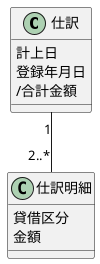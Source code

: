 @startuml

class 仕訳 {
  計上日
  登録年月日
  /合計金額
}

class 仕訳明細 {
  貸借区分
  金額
}

仕訳 "1"--"2..*" 仕訳明細

@enduml
